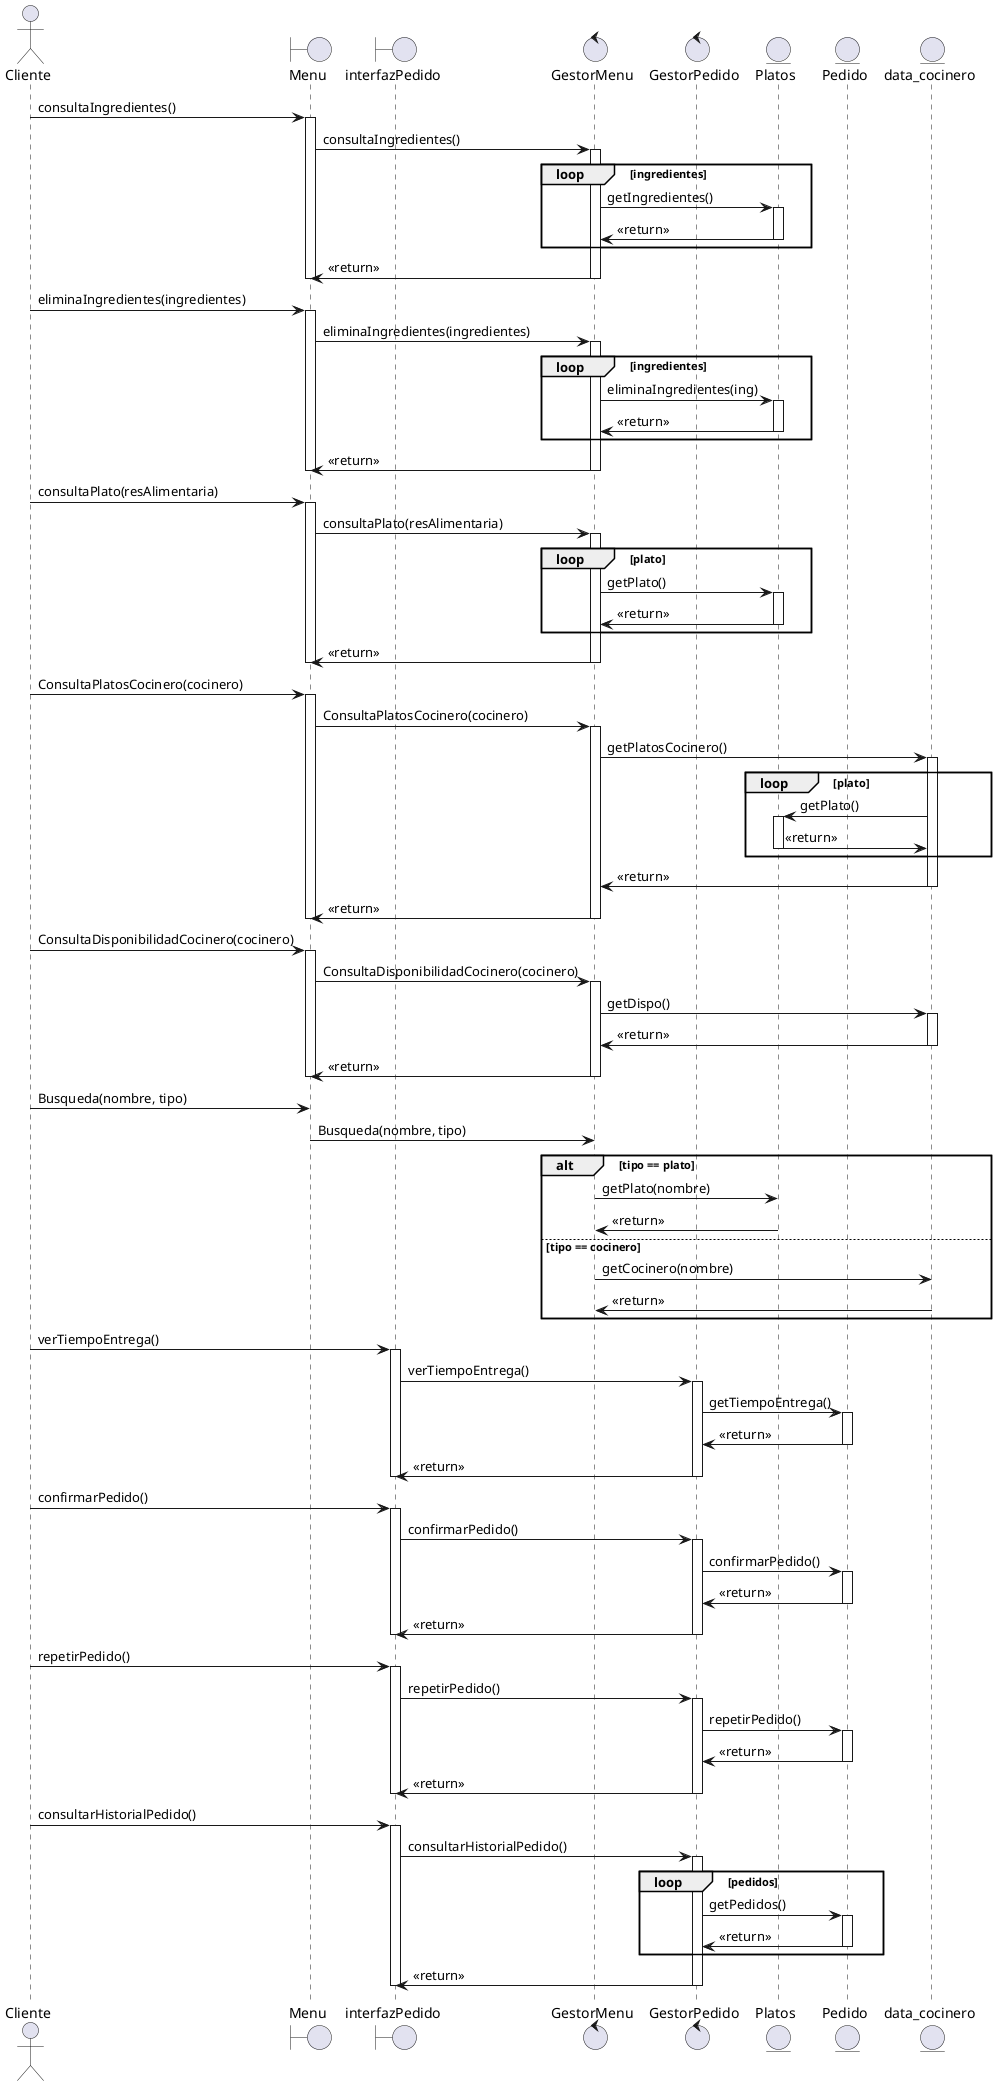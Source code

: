 @startuml
actor Cliente
boundary Menu
boundary interfazPedido
control GestorMenu
control GestorPedido
entity Platos
entity Pedido
entity data_cocinero

Cliente -> Menu : consultaIngredientes()
activate Menu
Menu -> GestorMenu : consultaIngredientes()
activate GestorMenu
loop ingredientes
GestorMenu -> Platos : getIngredientes()
activate Platos
Platos -> GestorMenu : <<return>>
deactivate Platos
end
GestorMenu -> Menu : <<return>>
deactivate Menu
deactivate GestorMenu

Cliente -> Menu : eliminaIngredientes(ingredientes)
activate Menu
Menu -> GestorMenu : eliminaIngredientes(ingredientes)
activate GestorMenu
loop ingredientes
GestorMenu -> Platos : eliminaIngredientes(ing)
activate Platos
Platos -> GestorMenu : <<return>>
deactivate Platos
end
GestorMenu -> Menu : <<return>>
deactivate Menu
deactivate GestorMenu

Cliente -> Menu : consultaPlato(resAlimentaria)
activate Menu
Menu -> GestorMenu : consultaPlato(resAlimentaria)
activate GestorMenu
loop plato
GestorMenu -> Platos : getPlato()
activate Platos
Platos -> GestorMenu : <<return>>
deactivate Platos
end
GestorMenu -> Menu : <<return>>
deactivate Menu
deactivate GestorMenu

Cliente -> Menu : ConsultaPlatosCocinero(cocinero)
activate Menu
Menu -> GestorMenu : ConsultaPlatosCocinero(cocinero)
activate GestorMenu
GestorMenu -> data_cocinero : getPlatosCocinero()
activate data_cocinero
loop plato
data_cocinero -> Platos : getPlato()
activate Platos
Platos -> data_cocinero : <<return>>
deactivate Platos
end
data_cocinero -> GestorMenu : <<return>>
deactivate data_cocinero
GestorMenu -> Menu : <<return>>
deactivate GestorMenu
deactivate Menu

Cliente -> Menu : ConsultaDisponibilidadCocinero(cocinero)
activate Menu
Menu -> GestorMenu : ConsultaDisponibilidadCocinero(cocinero)
activate GestorMenu
GestorMenu -> data_cocinero : getDispo()
activate data_cocinero
data_cocinero -> GestorMenu : <<return>>
deactivate data_cocinero
GestorMenu -> Menu : <<return>>
deactivate GestorMenu
deactivate Menu

Cliente -> Menu : Busqueda(nombre, tipo)
Menu -> GestorMenu : Busqueda(nombre, tipo)
alt tipo == plato
GestorMenu -> Platos: getPlato(nombre)
Platos -> GestorMenu : <<return>>
else tipo == cocinero
GestorMenu -> data_cocinero : getCocinero(nombre)
data_cocinero -> GestorMenu : <<return>>
end

Cliente -> interfazPedido : verTiempoEntrega()
activate interfazPedido
interfazPedido -> GestorPedido : verTiempoEntrega()
activate GestorPedido
GestorPedido -> Pedido : getTiempoEntrega()
activate Pedido
Pedido -> GestorPedido : <<return>>
deactivate Pedido
GestorPedido -> interfazPedido : <<return>>
deactivate GestorPedido
deactivate interfazPedido

Cliente -> interfazPedido : confirmarPedido()
activate interfazPedido
interfazPedido -> GestorPedido : confirmarPedido()
activate GestorPedido
GestorPedido -> Pedido : confirmarPedido()
activate Pedido
Pedido -> GestorPedido : <<return>>
deactivate Pedido
GestorPedido -> interfazPedido : <<return>>
deactivate GestorPedido
deactivate interfazPedido

Cliente -> interfazPedido : repetirPedido()
activate interfazPedido
interfazPedido -> GestorPedido : repetirPedido()
activate GestorPedido
GestorPedido -> Pedido : repetirPedido()
activate Pedido
Pedido -> GestorPedido : <<return>>
deactivate Pedido
GestorPedido -> interfazPedido : <<return>>
deactivate GestorPedido
deactivate interfazPedido

Cliente -> interfazPedido : consultarHistorialPedido()
activate interfazPedido
interfazPedido -> GestorPedido : consultarHistorialPedido()
activate GestorPedido
loop pedidos
GestorPedido -> Pedido : getPedidos()
activate Pedido
Pedido -> GestorPedido : <<return>>
deactivate Pedido
end
GestorPedido -> interfazPedido : <<return>>
deactivate GestorPedido
deactivate interfazPedido
@enduml